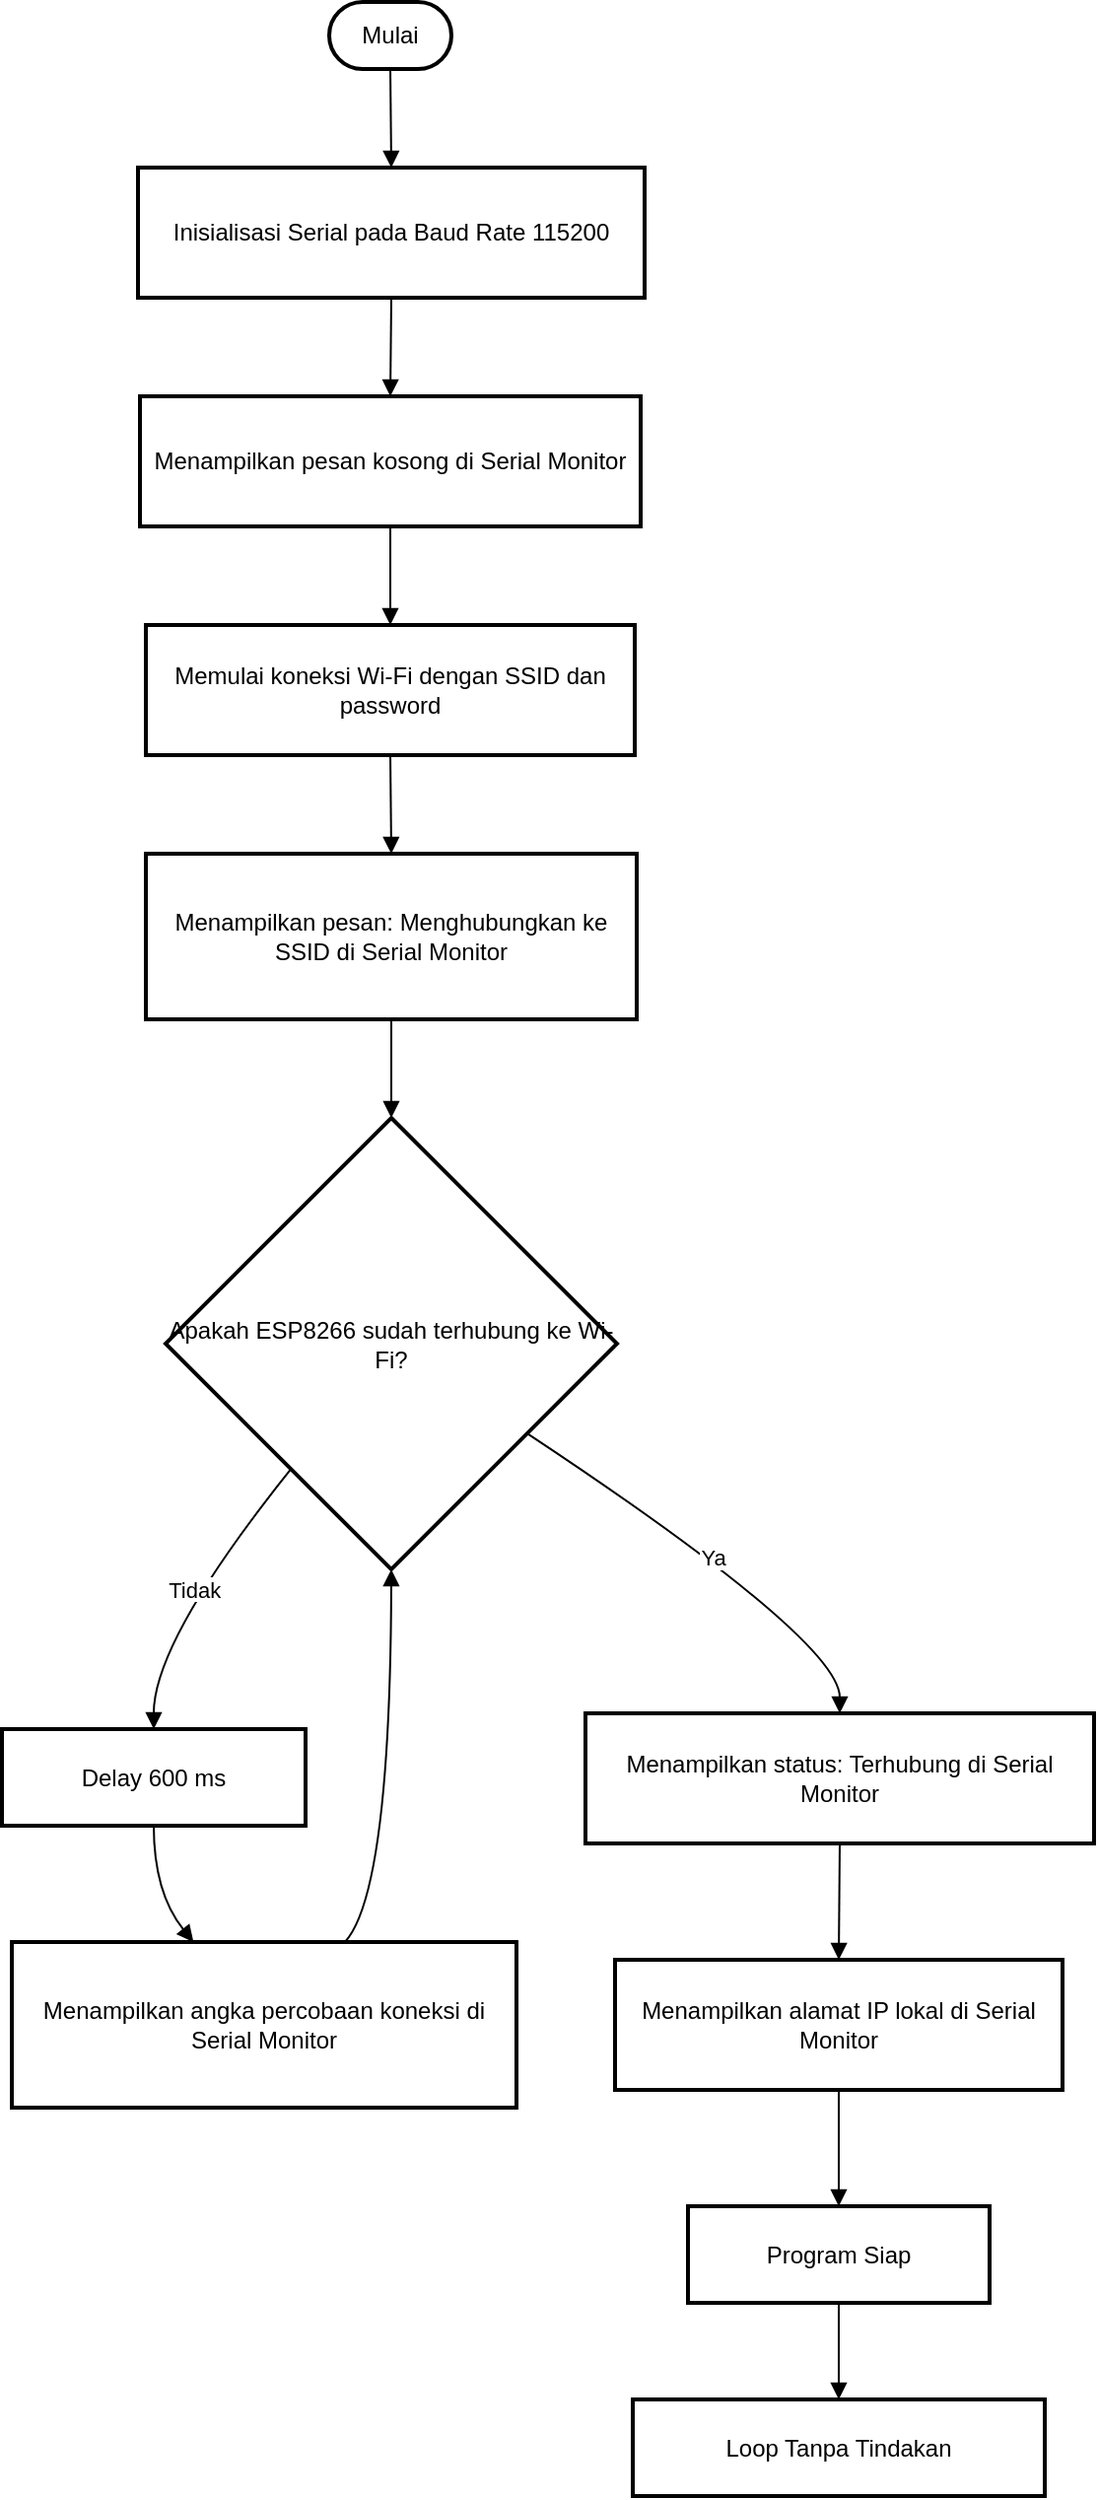 <mxfile version="24.8.3">
  <diagram name="Page-1" id="7dkvAEbiFRIWUD9BU-Bl">
    <mxGraphModel dx="794" dy="446" grid="1" gridSize="10" guides="1" tooltips="1" connect="1" arrows="1" fold="1" page="1" pageScale="1" pageWidth="827" pageHeight="1169" math="0" shadow="0">
      <root>
        <mxCell id="0" />
        <mxCell id="1" parent="0" />
        <mxCell id="nwxhbYPmNWlyOMwlKoJM-1" value="Mulai" style="rounded=1;whiteSpace=wrap;arcSize=50;strokeWidth=2;" vertex="1" parent="1">
          <mxGeometry x="186" y="20" width="62" height="34" as="geometry" />
        </mxCell>
        <mxCell id="nwxhbYPmNWlyOMwlKoJM-2" value="Inisialisasi Serial pada Baud Rate 115200" style="whiteSpace=wrap;strokeWidth=2;" vertex="1" parent="1">
          <mxGeometry x="89" y="104" width="257" height="66" as="geometry" />
        </mxCell>
        <mxCell id="nwxhbYPmNWlyOMwlKoJM-3" value="Menampilkan pesan kosong di Serial Monitor" style="whiteSpace=wrap;strokeWidth=2;" vertex="1" parent="1">
          <mxGeometry x="90" y="220" width="254" height="66" as="geometry" />
        </mxCell>
        <mxCell id="nwxhbYPmNWlyOMwlKoJM-4" value="Memulai koneksi Wi-Fi dengan SSID dan password" style="whiteSpace=wrap;strokeWidth=2;" vertex="1" parent="1">
          <mxGeometry x="93" y="336" width="248" height="66" as="geometry" />
        </mxCell>
        <mxCell id="nwxhbYPmNWlyOMwlKoJM-5" value="Menampilkan pesan: Menghubungkan ke SSID di Serial Monitor" style="whiteSpace=wrap;strokeWidth=2;" vertex="1" parent="1">
          <mxGeometry x="93" y="452" width="249" height="84" as="geometry" />
        </mxCell>
        <mxCell id="nwxhbYPmNWlyOMwlKoJM-6" value="Apakah ESP8266 sudah terhubung ke Wi-Fi?" style="rhombus;strokeWidth=2;whiteSpace=wrap;" vertex="1" parent="1">
          <mxGeometry x="103" y="586" width="229" height="229" as="geometry" />
        </mxCell>
        <mxCell id="nwxhbYPmNWlyOMwlKoJM-7" value="Delay 600 ms" style="whiteSpace=wrap;strokeWidth=2;" vertex="1" parent="1">
          <mxGeometry x="20" y="896" width="154" height="49" as="geometry" />
        </mxCell>
        <mxCell id="nwxhbYPmNWlyOMwlKoJM-8" value="Menampilkan angka percobaan koneksi di Serial Monitor" style="whiteSpace=wrap;strokeWidth=2;" vertex="1" parent="1">
          <mxGeometry x="25" y="1004" width="256" height="84" as="geometry" />
        </mxCell>
        <mxCell id="nwxhbYPmNWlyOMwlKoJM-9" value="Menampilkan status: Terhubung di Serial Monitor" style="whiteSpace=wrap;strokeWidth=2;" vertex="1" parent="1">
          <mxGeometry x="316" y="888" width="258" height="66" as="geometry" />
        </mxCell>
        <mxCell id="nwxhbYPmNWlyOMwlKoJM-10" value="Menampilkan alamat IP lokal di Serial Monitor" style="whiteSpace=wrap;strokeWidth=2;" vertex="1" parent="1">
          <mxGeometry x="331" y="1013" width="227" height="66" as="geometry" />
        </mxCell>
        <mxCell id="nwxhbYPmNWlyOMwlKoJM-11" value="Program Siap" style="whiteSpace=wrap;strokeWidth=2;" vertex="1" parent="1">
          <mxGeometry x="368" y="1138" width="153" height="49" as="geometry" />
        </mxCell>
        <mxCell id="nwxhbYPmNWlyOMwlKoJM-12" value="Loop Tanpa Tindakan" style="whiteSpace=wrap;strokeWidth=2;" vertex="1" parent="1">
          <mxGeometry x="340" y="1236" width="209" height="49" as="geometry" />
        </mxCell>
        <mxCell id="nwxhbYPmNWlyOMwlKoJM-13" value="" style="curved=1;startArrow=none;endArrow=block;exitX=0.5;exitY=0.99;entryX=0.5;entryY=-0.01;rounded=0;" edge="1" parent="1" source="nwxhbYPmNWlyOMwlKoJM-1" target="nwxhbYPmNWlyOMwlKoJM-2">
          <mxGeometry relative="1" as="geometry">
            <Array as="points" />
          </mxGeometry>
        </mxCell>
        <mxCell id="nwxhbYPmNWlyOMwlKoJM-14" value="" style="curved=1;startArrow=none;endArrow=block;exitX=0.5;exitY=1;entryX=0.5;entryY=0;rounded=0;" edge="1" parent="1" source="nwxhbYPmNWlyOMwlKoJM-2" target="nwxhbYPmNWlyOMwlKoJM-3">
          <mxGeometry relative="1" as="geometry">
            <Array as="points" />
          </mxGeometry>
        </mxCell>
        <mxCell id="nwxhbYPmNWlyOMwlKoJM-15" value="" style="curved=1;startArrow=none;endArrow=block;exitX=0.5;exitY=1;entryX=0.5;entryY=0;rounded=0;" edge="1" parent="1" source="nwxhbYPmNWlyOMwlKoJM-3" target="nwxhbYPmNWlyOMwlKoJM-4">
          <mxGeometry relative="1" as="geometry">
            <Array as="points" />
          </mxGeometry>
        </mxCell>
        <mxCell id="nwxhbYPmNWlyOMwlKoJM-16" value="" style="curved=1;startArrow=none;endArrow=block;exitX=0.5;exitY=1.01;entryX=0.5;entryY=0.01;rounded=0;" edge="1" parent="1" source="nwxhbYPmNWlyOMwlKoJM-4" target="nwxhbYPmNWlyOMwlKoJM-5">
          <mxGeometry relative="1" as="geometry">
            <Array as="points" />
          </mxGeometry>
        </mxCell>
        <mxCell id="nwxhbYPmNWlyOMwlKoJM-17" value="" style="curved=1;startArrow=none;endArrow=block;exitX=0.5;exitY=1;entryX=0.5;entryY=0;rounded=0;" edge="1" parent="1" source="nwxhbYPmNWlyOMwlKoJM-5" target="nwxhbYPmNWlyOMwlKoJM-6">
          <mxGeometry relative="1" as="geometry">
            <Array as="points" />
          </mxGeometry>
        </mxCell>
        <mxCell id="nwxhbYPmNWlyOMwlKoJM-18" value="Tidak" style="curved=1;startArrow=none;endArrow=block;exitX=0.1;exitY=1;entryX=0.5;entryY=0.01;rounded=0;" edge="1" parent="1" source="nwxhbYPmNWlyOMwlKoJM-6" target="nwxhbYPmNWlyOMwlKoJM-7">
          <mxGeometry relative="1" as="geometry">
            <Array as="points">
              <mxPoint x="97" y="851" />
            </Array>
          </mxGeometry>
        </mxCell>
        <mxCell id="nwxhbYPmNWlyOMwlKoJM-19" value="" style="curved=1;startArrow=none;endArrow=block;exitX=0.5;exitY=1;entryX=0.36;entryY=0;rounded=0;" edge="1" parent="1" source="nwxhbYPmNWlyOMwlKoJM-7" target="nwxhbYPmNWlyOMwlKoJM-8">
          <mxGeometry relative="1" as="geometry">
            <Array as="points">
              <mxPoint x="97" y="979" />
            </Array>
          </mxGeometry>
        </mxCell>
        <mxCell id="nwxhbYPmNWlyOMwlKoJM-20" value="" style="curved=1;startArrow=none;endArrow=block;exitX=0.66;exitY=0;entryX=0.5;entryY=1;rounded=0;" edge="1" parent="1" source="nwxhbYPmNWlyOMwlKoJM-8" target="nwxhbYPmNWlyOMwlKoJM-6">
          <mxGeometry relative="1" as="geometry">
            <Array as="points">
              <mxPoint x="217" y="979" />
            </Array>
          </mxGeometry>
        </mxCell>
        <mxCell id="nwxhbYPmNWlyOMwlKoJM-21" value="Ya" style="curved=1;startArrow=none;endArrow=block;exitX=1;exitY=0.83;entryX=0.5;entryY=-0.01;rounded=0;" edge="1" parent="1" source="nwxhbYPmNWlyOMwlKoJM-6" target="nwxhbYPmNWlyOMwlKoJM-9">
          <mxGeometry relative="1" as="geometry">
            <Array as="points">
              <mxPoint x="445" y="851" />
            </Array>
          </mxGeometry>
        </mxCell>
        <mxCell id="nwxhbYPmNWlyOMwlKoJM-22" value="" style="curved=1;startArrow=none;endArrow=block;exitX=0.5;exitY=1;entryX=0.5;entryY=-0.01;rounded=0;" edge="1" parent="1" source="nwxhbYPmNWlyOMwlKoJM-9" target="nwxhbYPmNWlyOMwlKoJM-10">
          <mxGeometry relative="1" as="geometry">
            <Array as="points" />
          </mxGeometry>
        </mxCell>
        <mxCell id="nwxhbYPmNWlyOMwlKoJM-23" value="" style="curved=1;startArrow=none;endArrow=block;exitX=0.5;exitY=1;entryX=0.5;entryY=-0.01;rounded=0;" edge="1" parent="1" source="nwxhbYPmNWlyOMwlKoJM-10" target="nwxhbYPmNWlyOMwlKoJM-11">
          <mxGeometry relative="1" as="geometry">
            <Array as="points" />
          </mxGeometry>
        </mxCell>
        <mxCell id="nwxhbYPmNWlyOMwlKoJM-24" value="" style="curved=1;startArrow=none;endArrow=block;exitX=0.5;exitY=0.99;entryX=0.5;entryY=0.01;rounded=0;" edge="1" parent="1" source="nwxhbYPmNWlyOMwlKoJM-11" target="nwxhbYPmNWlyOMwlKoJM-12">
          <mxGeometry relative="1" as="geometry">
            <Array as="points" />
          </mxGeometry>
        </mxCell>
      </root>
    </mxGraphModel>
  </diagram>
</mxfile>
